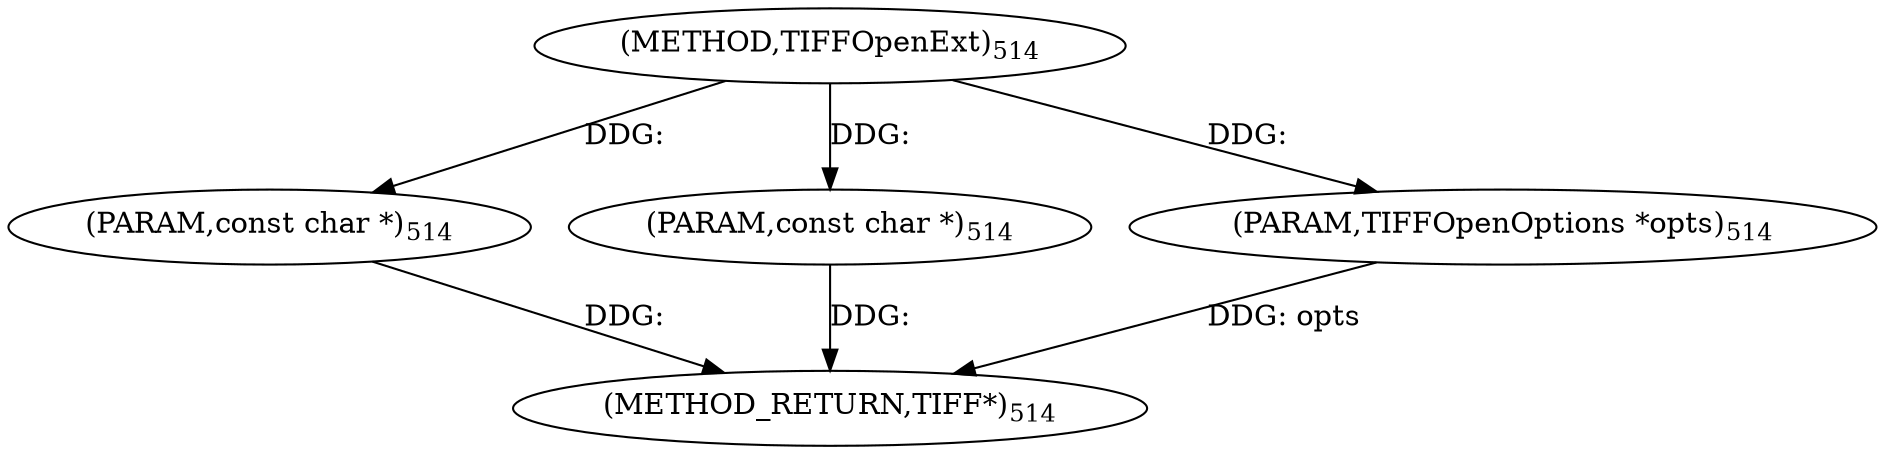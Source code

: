 digraph "TIFFOpenExt" {  
"9033" [label = <(METHOD,TIFFOpenExt)<SUB>514</SUB>> ]
"9037" [label = <(METHOD_RETURN,TIFF*)<SUB>514</SUB>> ]
"9034" [label = <(PARAM,const char *)<SUB>514</SUB>> ]
"9035" [label = <(PARAM,const char *)<SUB>514</SUB>> ]
"9036" [label = <(PARAM,TIFFOpenOptions *opts)<SUB>514</SUB>> ]
  "9034" -> "9037"  [ label = "DDG: "] 
  "9035" -> "9037"  [ label = "DDG: "] 
  "9036" -> "9037"  [ label = "DDG: opts"] 
  "9033" -> "9034"  [ label = "DDG: "] 
  "9033" -> "9035"  [ label = "DDG: "] 
  "9033" -> "9036"  [ label = "DDG: "] 
}
